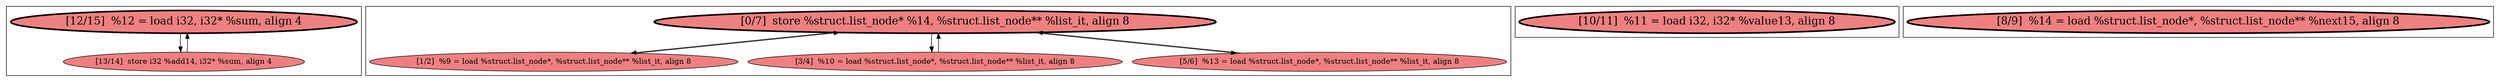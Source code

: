 
digraph G {



node241->node240 [ ]
node237->node238 [ ]
node237->node236 [ ]
node240->node241 [ ]
node237->node235 [ ]
node236->node237 [ ]
node238->node237 [ ]
node235->node237 [ ]


subgraph cluster3 {


node242 [penwidth=3.0,fontsize=20,fillcolor=lightcoral,label="[10/11]  %11 = load i32, i32* %value13, align 8",shape=ellipse,style=filled ]



}

subgraph cluster2 {


node241 [penwidth=3.0,fontsize=20,fillcolor=lightcoral,label="[12/15]  %12 = load i32, i32* %sum, align 4",shape=ellipse,style=filled ]
node240 [fillcolor=lightcoral,label="[13/14]  store i32 %add14, i32* %sum, align 4",shape=ellipse,style=filled ]



}

subgraph cluster0 {


node237 [penwidth=3.0,fontsize=20,fillcolor=lightcoral,label="[0/7]  store %struct.list_node* %14, %struct.list_node** %list_it, align 8",shape=ellipse,style=filled ]
node238 [fillcolor=lightcoral,label="[1/2]  %9 = load %struct.list_node*, %struct.list_node** %list_it, align 8",shape=ellipse,style=filled ]
node235 [fillcolor=lightcoral,label="[5/6]  %13 = load %struct.list_node*, %struct.list_node** %list_it, align 8",shape=ellipse,style=filled ]
node236 [fillcolor=lightcoral,label="[3/4]  %10 = load %struct.list_node*, %struct.list_node** %list_it, align 8",shape=ellipse,style=filled ]



}

subgraph cluster1 {


node239 [penwidth=3.0,fontsize=20,fillcolor=lightcoral,label="[8/9]  %14 = load %struct.list_node*, %struct.list_node** %next15, align 8",shape=ellipse,style=filled ]



}

}
